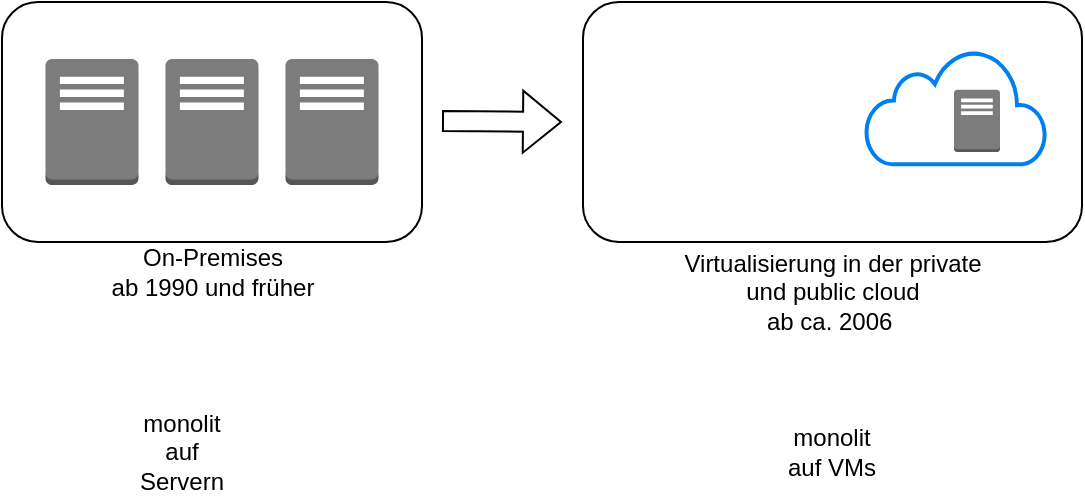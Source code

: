 <mxfile version="22.1.5" type="github">
  <diagram name="Page-1" id="MLb0eEZk8WbDBYt1BTFu">
    <mxGraphModel dx="1019" dy="744" grid="1" gridSize="10" guides="1" tooltips="1" connect="1" arrows="1" fold="1" page="1" pageScale="1" pageWidth="850" pageHeight="1100" math="0" shadow="0">
      <root>
        <mxCell id="0" />
        <mxCell id="1" parent="0" />
        <mxCell id="qEeIo-kLCVnpmG2jUH4E-1" value="" style="outlineConnect=0;dashed=0;verticalLabelPosition=bottom;verticalAlign=top;align=center;html=1;shape=mxgraph.aws3.traditional_server;fillColor=#7D7C7C;gradientColor=none;" parent="1" vertex="1">
          <mxGeometry x="71.75" y="98.5" width="46.5" height="63" as="geometry" />
        </mxCell>
        <mxCell id="qEeIo-kLCVnpmG2jUH4E-2" value="" style="outlineConnect=0;dashed=0;verticalLabelPosition=bottom;verticalAlign=top;align=center;html=1;shape=mxgraph.aws3.traditional_server;fillColor=#7D7C7C;gradientColor=none;" parent="1" vertex="1">
          <mxGeometry x="131.75" y="98.5" width="46.5" height="63" as="geometry" />
        </mxCell>
        <mxCell id="qEeIo-kLCVnpmG2jUH4E-3" value="" style="outlineConnect=0;dashed=0;verticalLabelPosition=bottom;verticalAlign=top;align=center;html=1;shape=mxgraph.aws3.traditional_server;fillColor=#7D7C7C;gradientColor=none;" parent="1" vertex="1">
          <mxGeometry x="191.75" y="98.5" width="46.5" height="63" as="geometry" />
        </mxCell>
        <mxCell id="qEeIo-kLCVnpmG2jUH4E-4" value="" style="rounded=1;whiteSpace=wrap;html=1;fillColor=none;" parent="1" vertex="1">
          <mxGeometry x="50" y="70" width="210" height="120" as="geometry" />
        </mxCell>
        <mxCell id="qEeIo-kLCVnpmG2jUH4E-5" value="" style="shape=flexArrow;endArrow=classic;html=1;rounded=0;" parent="1" edge="1">
          <mxGeometry width="50" height="50" relative="1" as="geometry">
            <mxPoint x="270" y="129.5" as="sourcePoint" />
            <mxPoint x="330" y="130" as="targetPoint" />
          </mxGeometry>
        </mxCell>
        <mxCell id="qEeIo-kLCVnpmG2jUH4E-6" value="On-Premises&lt;br&gt;ab 1990 und früher" style="text;html=1;strokeColor=none;fillColor=none;align=center;verticalAlign=middle;whiteSpace=wrap;rounded=0;" parent="1" vertex="1">
          <mxGeometry x="92.5" y="190" width="125" height="30" as="geometry" />
        </mxCell>
        <mxCell id="qEeIo-kLCVnpmG2jUH4E-10" value="" style="rounded=1;whiteSpace=wrap;html=1;fillColor=none;" parent="1" vertex="1">
          <mxGeometry x="340.5" y="70" width="249.5" height="120" as="geometry" />
        </mxCell>
        <mxCell id="qEeIo-kLCVnpmG2jUH4E-11" value="Virtualisierung in der private und public cloud&lt;br&gt;ab ca. 2006&amp;nbsp;" style="text;html=1;strokeColor=none;fillColor=none;align=center;verticalAlign=middle;whiteSpace=wrap;rounded=0;" parent="1" vertex="1">
          <mxGeometry x="386.63" y="200" width="157.25" height="30" as="geometry" />
        </mxCell>
        <mxCell id="qEeIo-kLCVnpmG2jUH4E-18" value="" style="shape=image;verticalLabelPosition=bottom;labelBackgroundColor=default;verticalAlign=top;aspect=fixed;imageAspect=0;image=https://arunpotti.files.wordpress.com/2021/12/microsoft_azure.svg_.png;" parent="1" vertex="1">
          <mxGeometry x="360" y="95" width="55" height="55" as="geometry" />
        </mxCell>
        <mxCell id="qEeIo-kLCVnpmG2jUH4E-19" value="" style="shape=image;verticalLabelPosition=bottom;labelBackgroundColor=default;verticalAlign=top;aspect=fixed;imageAspect=0;image=https://static-00.iconduck.com/assets.00/aws-icon-2048x2048-ptyrjxdo.png;" parent="1" vertex="1">
          <mxGeometry x="416.38" y="93.38" width="58.25" height="58.25" as="geometry" />
        </mxCell>
        <mxCell id="qEeIo-kLCVnpmG2jUH4E-20" value="" style="html=1;verticalLabelPosition=bottom;align=center;labelBackgroundColor=#ffffff;verticalAlign=top;strokeWidth=2;strokeColor=#0080F0;shadow=0;dashed=0;shape=mxgraph.ios7.icons.cloud;" parent="1" vertex="1">
          <mxGeometry x="482" y="93.87" width="90" height="57.27" as="geometry" />
        </mxCell>
        <mxCell id="qEeIo-kLCVnpmG2jUH4E-21" value="" style="outlineConnect=0;dashed=0;verticalLabelPosition=bottom;verticalAlign=top;align=center;html=1;shape=mxgraph.aws3.traditional_server;fillColor=#7D7C7C;gradientColor=none;" parent="1" vertex="1">
          <mxGeometry x="526" y="113.87" width="23" height="31.16" as="geometry" />
        </mxCell>
        <mxCell id="1PXJttTumoqe4Fro_8g8-1" value="monolit auf Servern" style="text;html=1;strokeColor=none;fillColor=none;align=center;verticalAlign=middle;whiteSpace=wrap;rounded=0;" vertex="1" parent="1">
          <mxGeometry x="110" y="280" width="60" height="30" as="geometry" />
        </mxCell>
        <mxCell id="1PXJttTumoqe4Fro_8g8-2" value="monolit auf VMs" style="text;html=1;strokeColor=none;fillColor=none;align=center;verticalAlign=middle;whiteSpace=wrap;rounded=0;" vertex="1" parent="1">
          <mxGeometry x="435.25" y="280" width="60" height="30" as="geometry" />
        </mxCell>
      </root>
    </mxGraphModel>
  </diagram>
</mxfile>
